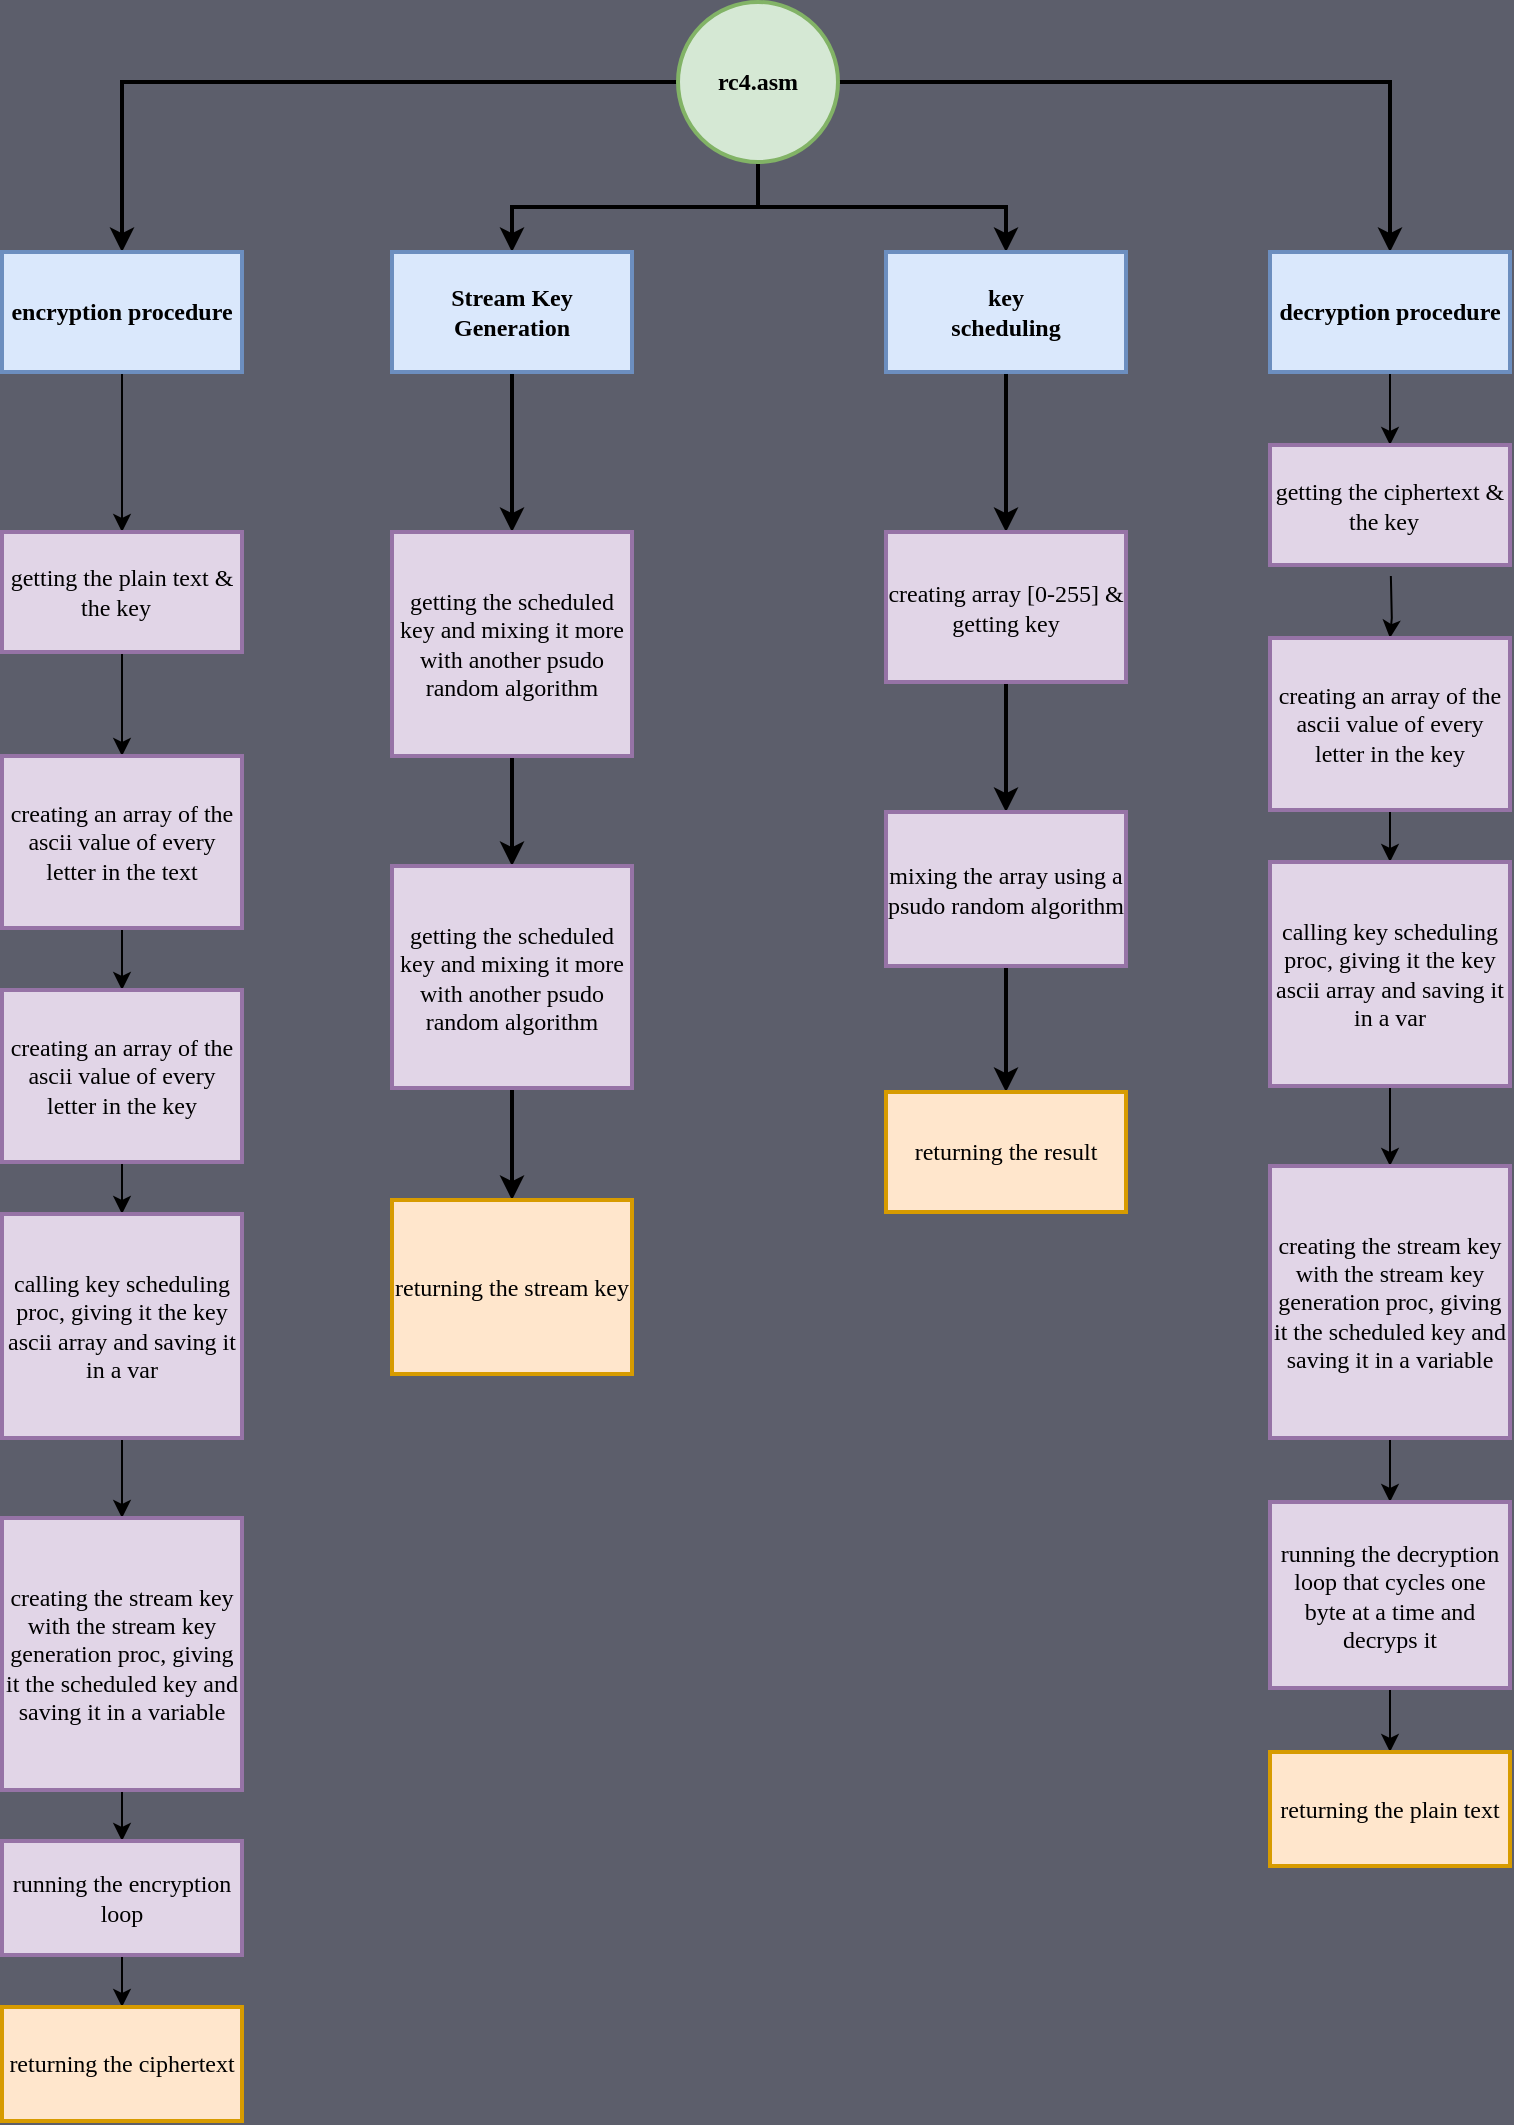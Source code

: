 <mxfile version="12.2.4" pages="1"><diagram name="Page-1" id="unlZJrGbUWbbg6_j8Wab"><mxGraphModel dx="471" dy="420" grid="0" gridSize="10" guides="1" tooltips="1" connect="1" arrows="1" fold="1" page="0" pageScale="1" pageWidth="850" pageHeight="1100" background="#5C5E6B" math="0" shadow="0"><root><mxCell id="0"/><mxCell id="1" parent="0"/><mxCell id="L4lhMbMCPzOwz9xfGvxl-4" value="" style="edgeStyle=orthogonalEdgeStyle;rounded=0;orthogonalLoop=1;jettySize=auto;exitX=1;exitY=0.5;exitDx=0;exitDy=0;strokeWidth=2;fontFamily=Lucida Console;html=1;labelBackgroundColor=none;fontStyle=0" parent="1" source="L4lhMbMCPzOwz9xfGvxl-1" target="L4lhMbMCPzOwz9xfGvxl-2" edge="1"><mxGeometry relative="1" as="geometry"/></mxCell><mxCell id="L4lhMbMCPzOwz9xfGvxl-6" style="edgeStyle=orthogonalEdgeStyle;rounded=0;orthogonalLoop=1;jettySize=auto;exitX=0;exitY=0.5;exitDx=0;exitDy=0;entryX=0.5;entryY=0;entryDx=0;entryDy=0;strokeWidth=2;fontFamily=Lucida Console;html=1;labelBackgroundColor=none;fontStyle=0" parent="1" source="L4lhMbMCPzOwz9xfGvxl-1" target="L4lhMbMCPzOwz9xfGvxl-5" edge="1"><mxGeometry relative="1" as="geometry"/></mxCell><mxCell id="L4lhMbMCPzOwz9xfGvxl-8" style="edgeStyle=orthogonalEdgeStyle;rounded=0;orthogonalLoop=1;jettySize=auto;exitX=0.5;exitY=1;exitDx=0;exitDy=0;strokeWidth=2;fontFamily=Lucida Console;html=1;labelBackgroundColor=none;fontStyle=0" parent="1" source="L4lhMbMCPzOwz9xfGvxl-1" target="L4lhMbMCPzOwz9xfGvxl-7" edge="1"><mxGeometry relative="1" as="geometry"/></mxCell><mxCell id="L4lhMbMCPzOwz9xfGvxl-10" style="edgeStyle=orthogonalEdgeStyle;rounded=0;orthogonalLoop=1;jettySize=auto;exitX=0.5;exitY=1;exitDx=0;exitDy=0;strokeWidth=2;fontFamily=Lucida Console;html=1;labelBackgroundColor=none;fontStyle=0" parent="1" source="L4lhMbMCPzOwz9xfGvxl-1" target="L4lhMbMCPzOwz9xfGvxl-9" edge="1"><mxGeometry relative="1" as="geometry"/></mxCell><mxCell id="L4lhMbMCPzOwz9xfGvxl-1" value="rc4.asm" style="ellipse;whiteSpace=wrap;aspect=fixed;fillColor=#d5e8d4;strokeColor=#82b366;strokeWidth=2;fontFamily=Lucida Console;html=1;labelBackgroundColor=none;fontStyle=1" parent="1" vertex="1"><mxGeometry x="386" y="13" width="80" height="80" as="geometry"/></mxCell><mxCell id="45" value="" style="edgeStyle=orthogonalEdgeStyle;rounded=0;orthogonalLoop=1;jettySize=auto;html=1;" parent="1" source="L4lhMbMCPzOwz9xfGvxl-2" target="30" edge="1"><mxGeometry relative="1" as="geometry"/></mxCell><mxCell id="L4lhMbMCPzOwz9xfGvxl-2" value="decryption procedure" style="whiteSpace=wrap;fillColor=#dae8fc;strokeColor=#6c8ebf;strokeWidth=2;fontFamily=Lucida Console;html=1;labelBackgroundColor=none;fontStyle=1" parent="1" vertex="1"><mxGeometry x="682" y="138" width="120" height="60" as="geometry"/></mxCell><mxCell id="15" value="" style="edgeStyle=orthogonalEdgeStyle;rounded=0;orthogonalLoop=1;jettySize=auto;html=1;" parent="1" source="L4lhMbMCPzOwz9xfGvxl-5" target="14" edge="1"><mxGeometry relative="1" as="geometry"/></mxCell><mxCell id="L4lhMbMCPzOwz9xfGvxl-5" value="encryption procedure" style="whiteSpace=wrap;fillColor=#dae8fc;strokeColor=#6c8ebf;strokeWidth=2;fontFamily=Lucida Console;html=1;labelBackgroundColor=none;fontStyle=1" parent="1" vertex="1"><mxGeometry x="48" y="138" width="120" height="60" as="geometry"/></mxCell><mxCell id="17" value="" style="edgeStyle=orthogonalEdgeStyle;rounded=0;orthogonalLoop=1;jettySize=auto;html=1;" parent="1" source="14" target="16" edge="1"><mxGeometry relative="1" as="geometry"/></mxCell><mxCell id="14" value="&lt;span style=&quot;font-weight: normal&quot;&gt;getting the plain text &amp;amp; the key&amp;nbsp;&amp;nbsp;&lt;/span&gt;" style="whiteSpace=wrap;fillColor=#e1d5e7;strokeColor=#9673a6;strokeWidth=2;fontFamily=Lucida Console;html=1;labelBackgroundColor=none;fontStyle=1" parent="1" vertex="1"><mxGeometry x="48" y="278" width="120" height="60" as="geometry"/></mxCell><mxCell id="21" value="" style="edgeStyle=orthogonalEdgeStyle;rounded=0;orthogonalLoop=1;jettySize=auto;html=1;" parent="1" source="16" target="20" edge="1"><mxGeometry relative="1" as="geometry"/></mxCell><mxCell id="16" value="&lt;span style=&quot;font-weight: normal&quot;&gt;creating an array of the ascii value of every letter in the text&lt;br&gt;&lt;/span&gt;" style="whiteSpace=wrap;fillColor=#e1d5e7;strokeColor=#9673a6;strokeWidth=2;fontFamily=Lucida Console;html=1;labelBackgroundColor=none;fontStyle=1" parent="1" vertex="1"><mxGeometry x="48" y="390" width="120" height="86" as="geometry"/></mxCell><mxCell id="23" value="" style="edgeStyle=orthogonalEdgeStyle;rounded=0;orthogonalLoop=1;jettySize=auto;html=1;" parent="1" source="20" target="22" edge="1"><mxGeometry relative="1" as="geometry"/></mxCell><mxCell id="20" value="&lt;span style=&quot;font-weight: normal&quot;&gt;creating an array of the ascii value of every letter in the key&lt;br&gt;&lt;/span&gt;" style="whiteSpace=wrap;fillColor=#e1d5e7;strokeColor=#9673a6;strokeWidth=2;fontFamily=Lucida Console;html=1;labelBackgroundColor=none;fontStyle=1" parent="1" vertex="1"><mxGeometry x="48" y="507" width="120" height="86" as="geometry"/></mxCell><mxCell id="25" value="" style="edgeStyle=orthogonalEdgeStyle;rounded=0;orthogonalLoop=1;jettySize=auto;html=1;" parent="1" source="22" target="24" edge="1"><mxGeometry relative="1" as="geometry"/></mxCell><mxCell id="22" value="&lt;span style=&quot;font-weight: normal&quot;&gt;calling key scheduling proc, giving it the key ascii array and saving it in a var&lt;br&gt;&lt;/span&gt;" style="whiteSpace=wrap;fillColor=#e1d5e7;strokeColor=#9673a6;strokeWidth=2;fontFamily=Lucida Console;html=1;labelBackgroundColor=none;fontStyle=1" parent="1" vertex="1"><mxGeometry x="48" y="619" width="120" height="112" as="geometry"/></mxCell><mxCell id="27" value="" style="edgeStyle=orthogonalEdgeStyle;rounded=0;orthogonalLoop=1;jettySize=auto;html=1;" parent="1" source="24" target="26" edge="1"><mxGeometry relative="1" as="geometry"/></mxCell><mxCell id="24" value="&lt;span style=&quot;font-weight: normal&quot;&gt;creating the stream key with the stream key generation proc, giving it the scheduled key and saving it in a variable&lt;br&gt;&lt;/span&gt;" style="whiteSpace=wrap;fillColor=#e1d5e7;strokeColor=#9673a6;strokeWidth=2;fontFamily=Lucida Console;html=1;labelBackgroundColor=none;fontStyle=1" parent="1" vertex="1"><mxGeometry x="48" y="771" width="120" height="136" as="geometry"/></mxCell><mxCell id="29" value="" style="edgeStyle=orthogonalEdgeStyle;rounded=0;orthogonalLoop=1;jettySize=auto;html=1;" parent="1" source="26" target="28" edge="1"><mxGeometry relative="1" as="geometry"/></mxCell><mxCell id="26" value="&lt;span style=&quot;font-weight: normal&quot;&gt;running the encryption loop&lt;br&gt;&lt;/span&gt;" style="whiteSpace=wrap;fillColor=#e1d5e7;strokeColor=#9673a6;strokeWidth=2;fontFamily=Lucida Console;html=1;labelBackgroundColor=none;fontStyle=1" parent="1" vertex="1"><mxGeometry x="48" y="932.5" width="120" height="57" as="geometry"/></mxCell><mxCell id="28" value="&lt;span style=&quot;font-weight: normal&quot;&gt;returning the ciphertext&lt;br&gt;&lt;/span&gt;" style="whiteSpace=wrap;fillColor=#ffe6cc;strokeColor=#d79b00;strokeWidth=2;fontFamily=Lucida Console;html=1;labelBackgroundColor=none;fontStyle=1" parent="1" vertex="1"><mxGeometry x="48" y="1015.5" width="120" height="57" as="geometry"/></mxCell><mxCell id="9" value="" style="edgeStyle=orthogonalEdgeStyle;rounded=0;orthogonalLoop=1;jettySize=auto;strokeWidth=2;fontFamily=Lucida Console;html=1;labelBackgroundColor=none;fontStyle=0" parent="1" source="L4lhMbMCPzOwz9xfGvxl-7" target="8" edge="1"><mxGeometry relative="1" as="geometry"/></mxCell><mxCell id="L4lhMbMCPzOwz9xfGvxl-7" value="Stream Key Generation" style="whiteSpace=wrap;fillColor=#dae8fc;strokeColor=#6c8ebf;strokeWidth=2;fontFamily=Lucida Console;html=1;labelBackgroundColor=none;fontStyle=1" parent="1" vertex="1"><mxGeometry x="243" y="138" width="120" height="60" as="geometry"/></mxCell><mxCell id="11" value="" style="edgeStyle=orthogonalEdgeStyle;rounded=0;orthogonalLoop=1;jettySize=auto;strokeWidth=2;fontFamily=Lucida Console;html=1;labelBackgroundColor=none;fontStyle=0" parent="1" source="8" target="10" edge="1"><mxGeometry relative="1" as="geometry"/></mxCell><mxCell id="8" value="getting the scheduled key and mixing it more with another psudo random algorithm" style="whiteSpace=wrap;fillColor=#e1d5e7;strokeColor=#9673a6;strokeWidth=2;fontFamily=Lucida Console;html=1;labelBackgroundColor=none;fontStyle=0" parent="1" vertex="1"><mxGeometry x="243" y="278" width="120" height="112" as="geometry"/></mxCell><mxCell id="13" value="" style="edgeStyle=orthogonalEdgeStyle;rounded=0;orthogonalLoop=1;jettySize=auto;strokeWidth=2;fontFamily=Lucida Console;html=1;labelBackgroundColor=none;fontStyle=0" parent="1" source="10" target="12" edge="1"><mxGeometry relative="1" as="geometry"/></mxCell><mxCell id="10" value="getting the scheduled key and mixing it more with another psudo random algorithm" style="whiteSpace=wrap;fillColor=#e1d5e7;strokeColor=#9673a6;strokeWidth=2;fontFamily=Lucida Console;html=1;labelBackgroundColor=none;fontStyle=0" parent="1" vertex="1"><mxGeometry x="243" y="445" width="120" height="111" as="geometry"/></mxCell><mxCell id="12" value="returning the stream key" style="whiteSpace=wrap;fillColor=#ffe6cc;strokeColor=#d79b00;strokeWidth=2;fontFamily=Lucida Console;html=1;labelBackgroundColor=none;fontStyle=0" parent="1" vertex="1"><mxGeometry x="243" y="612" width="120" height="87" as="geometry"/></mxCell><mxCell id="3" value="" style="edgeStyle=orthogonalEdgeStyle;rounded=0;orthogonalLoop=1;jettySize=auto;strokeWidth=2;fontFamily=Lucida Console;html=1;labelBackgroundColor=none;fontStyle=0" parent="1" source="L4lhMbMCPzOwz9xfGvxl-9" target="2" edge="1"><mxGeometry relative="1" as="geometry"/></mxCell><mxCell id="L4lhMbMCPzOwz9xfGvxl-9" value="key&lt;br&gt;scheduling" style="rounded=0;whiteSpace=wrap;fillColor=#dae8fc;strokeColor=#6c8ebf;strokeWidth=2;fontFamily=Lucida Console;html=1;labelBackgroundColor=none;fontStyle=1" parent="1" vertex="1"><mxGeometry x="490" y="138" width="120" height="60" as="geometry"/></mxCell><mxCell id="5" value="" style="edgeStyle=orthogonalEdgeStyle;rounded=0;orthogonalLoop=1;jettySize=auto;strokeWidth=2;fontFamily=Lucida Console;html=1;labelBackgroundColor=none;fontStyle=0" parent="1" source="2" target="4" edge="1"><mxGeometry relative="1" as="geometry"/></mxCell><mxCell id="2" value="creating array [0-255] &amp;amp; getting key" style="rounded=0;whiteSpace=wrap;fillColor=#e1d5e7;strokeColor=#9673a6;strokeWidth=2;fontFamily=Lucida Console;html=1;labelBackgroundColor=none;fontStyle=0" parent="1" vertex="1"><mxGeometry x="490" y="278" width="120" height="75" as="geometry"/></mxCell><mxCell id="7" value="" style="edgeStyle=orthogonalEdgeStyle;rounded=0;orthogonalLoop=1;jettySize=auto;strokeWidth=2;fontFamily=Lucida Console;html=1;labelBackgroundColor=none;fontStyle=0" parent="1" source="4" target="6" edge="1"><mxGeometry relative="1" as="geometry"/></mxCell><mxCell id="4" value="mixing the array using a psudo random algorithm" style="rounded=0;whiteSpace=wrap;fillColor=#e1d5e7;strokeColor=#9673a6;strokeWidth=2;fontFamily=Lucida Console;html=1;labelBackgroundColor=none;fontStyle=0" parent="1" vertex="1"><mxGeometry x="490" y="418" width="120" height="77" as="geometry"/></mxCell><mxCell id="6" value="returning the result" style="rounded=0;whiteSpace=wrap;fillColor=#ffe6cc;strokeColor=#d79b00;strokeWidth=2;fontFamily=Lucida Console;html=1;labelBackgroundColor=none;fontStyle=0" parent="1" vertex="1"><mxGeometry x="490" y="558" width="120" height="60" as="geometry"/></mxCell><mxCell id="30" value="&lt;span style=&quot;font-weight: normal&quot;&gt;getting the ciphertext &amp;amp; the key&amp;nbsp;&amp;nbsp;&lt;/span&gt;" style="whiteSpace=wrap;fillColor=#e1d5e7;strokeColor=#9673a6;strokeWidth=2;fontFamily=Lucida Console;html=1;labelBackgroundColor=none;fontStyle=1" parent="1" vertex="1"><mxGeometry x="682" y="234.5" width="120" height="60" as="geometry"/></mxCell><mxCell id="37" value="" style="edgeStyle=orthogonalEdgeStyle;rounded=0;orthogonalLoop=1;jettySize=auto;html=1;" parent="1" target="32" edge="1"><mxGeometry relative="1" as="geometry"><mxPoint x="742.429" y="300" as="sourcePoint"/></mxGeometry></mxCell><mxCell id="41" style="edgeStyle=orthogonalEdgeStyle;rounded=0;orthogonalLoop=1;jettySize=auto;html=1;exitX=0.5;exitY=1;exitDx=0;exitDy=0;entryX=0.5;entryY=0;entryDx=0;entryDy=0;" parent="1" source="32" target="33" edge="1"><mxGeometry relative="1" as="geometry"/></mxCell><mxCell id="32" value="&lt;span style=&quot;font-weight: normal&quot;&gt;creating an array of the ascii value of every letter in the key&lt;br&gt;&lt;/span&gt;" style="whiteSpace=wrap;fillColor=#e1d5e7;strokeColor=#9673a6;strokeWidth=2;fontFamily=Lucida Console;html=1;labelBackgroundColor=none;fontStyle=1" parent="1" vertex="1"><mxGeometry x="682" y="331" width="120" height="86" as="geometry"/></mxCell><mxCell id="42" style="edgeStyle=orthogonalEdgeStyle;rounded=0;orthogonalLoop=1;jettySize=auto;html=1;exitX=0.5;exitY=1;exitDx=0;exitDy=0;entryX=0.5;entryY=0;entryDx=0;entryDy=0;" parent="1" source="33" target="34" edge="1"><mxGeometry relative="1" as="geometry"/></mxCell><mxCell id="33" value="&lt;span style=&quot;font-weight: normal&quot;&gt;calling key scheduling proc, giving it the key ascii array and saving it in a var&lt;br&gt;&lt;/span&gt;" style="whiteSpace=wrap;fillColor=#e1d5e7;strokeColor=#9673a6;strokeWidth=2;fontFamily=Lucida Console;html=1;labelBackgroundColor=none;fontStyle=1" parent="1" vertex="1"><mxGeometry x="682" y="443" width="120" height="112" as="geometry"/></mxCell><mxCell id="47" value="" style="edgeStyle=orthogonalEdgeStyle;rounded=0;orthogonalLoop=1;jettySize=auto;html=1;" parent="1" source="34" target="46" edge="1"><mxGeometry relative="1" as="geometry"/></mxCell><mxCell id="34" value="&lt;span style=&quot;font-weight: normal&quot;&gt;creating the stream key with the stream key generation proc, giving it the scheduled key and saving it in a variable&lt;br&gt;&lt;/span&gt;" style="whiteSpace=wrap;fillColor=#e1d5e7;strokeColor=#9673a6;strokeWidth=2;fontFamily=Lucida Console;html=1;labelBackgroundColor=none;fontStyle=1" parent="1" vertex="1"><mxGeometry x="682" y="595" width="120" height="136" as="geometry"/></mxCell><mxCell id="51" value="" style="edgeStyle=orthogonalEdgeStyle;rounded=0;orthogonalLoop=1;jettySize=auto;html=1;" parent="1" source="46" target="50" edge="1"><mxGeometry relative="1" as="geometry"/></mxCell><mxCell id="46" value="&lt;span style=&quot;font-weight: normal&quot;&gt;running the decryption loop that cycles one byte at a time and decryps it&lt;br&gt;&lt;/span&gt;" style="whiteSpace=wrap;fillColor=#e1d5e7;strokeColor=#9673a6;strokeWidth=2;fontFamily=Lucida Console;html=1;labelBackgroundColor=none;fontStyle=1" parent="1" vertex="1"><mxGeometry x="682" y="763" width="120" height="93" as="geometry"/></mxCell><mxCell id="50" value="&lt;span style=&quot;font-weight: normal&quot;&gt;returning the plain text&lt;br&gt;&lt;/span&gt;" style="whiteSpace=wrap;fillColor=#ffe6cc;strokeColor=#d79b00;strokeWidth=2;fontFamily=Lucida Console;html=1;labelBackgroundColor=none;fontStyle=1" parent="1" vertex="1"><mxGeometry x="682" y="888" width="120" height="57" as="geometry"/></mxCell></root></mxGraphModel></diagram></mxfile>